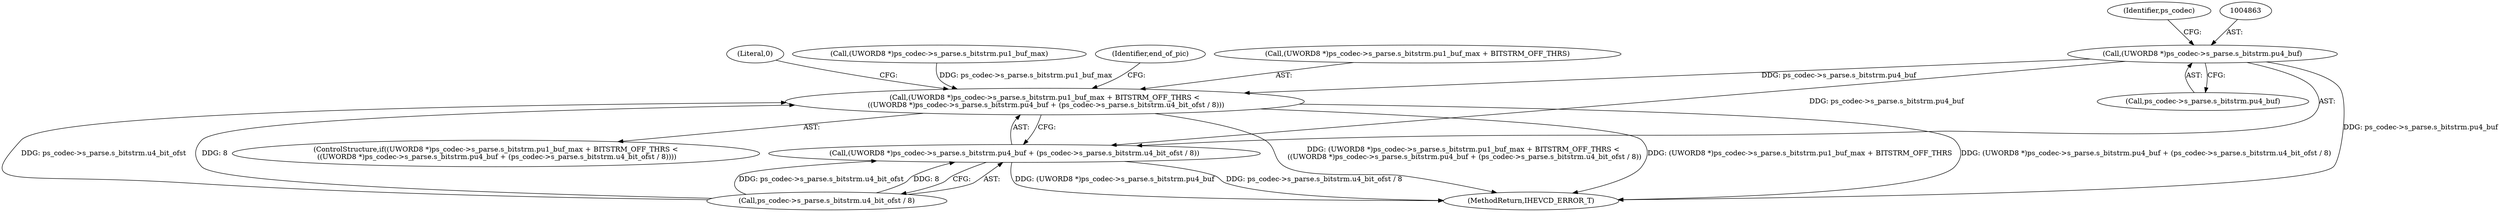 digraph "0_Android_2b9fb0c2074d370a254b35e2489de2d94943578d@pointer" {
"1004862" [label="(Call,(UWORD8 *)ps_codec->s_parse.s_bitstrm.pu4_buf)"];
"1004849" [label="(Call,(UWORD8 *)ps_codec->s_parse.s_bitstrm.pu1_buf_max + BITSTRM_OFF_THRS <\n ((UWORD8 *)ps_codec->s_parse.s_bitstrm.pu4_buf + (ps_codec->s_parse.s_bitstrm.u4_bit_ofst / 8)))"];
"1004861" [label="(Call,(UWORD8 *)ps_codec->s_parse.s_bitstrm.pu4_buf + (ps_codec->s_parse.s_bitstrm.u4_bit_ofst / 8))"];
"1004864" [label="(Call,ps_codec->s_parse.s_bitstrm.pu4_buf)"];
"1004861" [label="(Call,(UWORD8 *)ps_codec->s_parse.s_bitstrm.pu4_buf + (ps_codec->s_parse.s_bitstrm.u4_bit_ofst / 8))"];
"1004891" [label="(Identifier,end_of_pic)"];
"1004850" [label="(Call,(UWORD8 *)ps_codec->s_parse.s_bitstrm.pu1_buf_max + BITSTRM_OFF_THRS)"];
"1004871" [label="(Call,ps_codec->s_parse.s_bitstrm.u4_bit_ofst / 8)"];
"1004849" [label="(Call,(UWORD8 *)ps_codec->s_parse.s_bitstrm.pu1_buf_max + BITSTRM_OFF_THRS <\n ((UWORD8 *)ps_codec->s_parse.s_bitstrm.pu4_buf + (ps_codec->s_parse.s_bitstrm.u4_bit_ofst / 8)))"];
"1004875" [label="(Identifier,ps_codec)"];
"1004883" [label="(Literal,0)"];
"1004848" [label="(ControlStructure,if((UWORD8 *)ps_codec->s_parse.s_bitstrm.pu1_buf_max + BITSTRM_OFF_THRS <\n ((UWORD8 *)ps_codec->s_parse.s_bitstrm.pu4_buf + (ps_codec->s_parse.s_bitstrm.u4_bit_ofst / 8))))"];
"1005291" [label="(MethodReturn,IHEVCD_ERROR_T)"];
"1004862" [label="(Call,(UWORD8 *)ps_codec->s_parse.s_bitstrm.pu4_buf)"];
"1004851" [label="(Call,(UWORD8 *)ps_codec->s_parse.s_bitstrm.pu1_buf_max)"];
"1004862" -> "1004861"  [label="AST: "];
"1004862" -> "1004864"  [label="CFG: "];
"1004863" -> "1004862"  [label="AST: "];
"1004864" -> "1004862"  [label="AST: "];
"1004875" -> "1004862"  [label="CFG: "];
"1004862" -> "1005291"  [label="DDG: ps_codec->s_parse.s_bitstrm.pu4_buf"];
"1004862" -> "1004849"  [label="DDG: ps_codec->s_parse.s_bitstrm.pu4_buf"];
"1004862" -> "1004861"  [label="DDG: ps_codec->s_parse.s_bitstrm.pu4_buf"];
"1004849" -> "1004848"  [label="AST: "];
"1004849" -> "1004861"  [label="CFG: "];
"1004850" -> "1004849"  [label="AST: "];
"1004861" -> "1004849"  [label="AST: "];
"1004883" -> "1004849"  [label="CFG: "];
"1004891" -> "1004849"  [label="CFG: "];
"1004849" -> "1005291"  [label="DDG: (UWORD8 *)ps_codec->s_parse.s_bitstrm.pu1_buf_max + BITSTRM_OFF_THRS <\n ((UWORD8 *)ps_codec->s_parse.s_bitstrm.pu4_buf + (ps_codec->s_parse.s_bitstrm.u4_bit_ofst / 8))"];
"1004849" -> "1005291"  [label="DDG: (UWORD8 *)ps_codec->s_parse.s_bitstrm.pu1_buf_max + BITSTRM_OFF_THRS"];
"1004849" -> "1005291"  [label="DDG: (UWORD8 *)ps_codec->s_parse.s_bitstrm.pu4_buf + (ps_codec->s_parse.s_bitstrm.u4_bit_ofst / 8)"];
"1004851" -> "1004849"  [label="DDG: ps_codec->s_parse.s_bitstrm.pu1_buf_max"];
"1004871" -> "1004849"  [label="DDG: ps_codec->s_parse.s_bitstrm.u4_bit_ofst"];
"1004871" -> "1004849"  [label="DDG: 8"];
"1004861" -> "1004871"  [label="CFG: "];
"1004871" -> "1004861"  [label="AST: "];
"1004861" -> "1005291"  [label="DDG: (UWORD8 *)ps_codec->s_parse.s_bitstrm.pu4_buf"];
"1004861" -> "1005291"  [label="DDG: ps_codec->s_parse.s_bitstrm.u4_bit_ofst / 8"];
"1004871" -> "1004861"  [label="DDG: ps_codec->s_parse.s_bitstrm.u4_bit_ofst"];
"1004871" -> "1004861"  [label="DDG: 8"];
}
